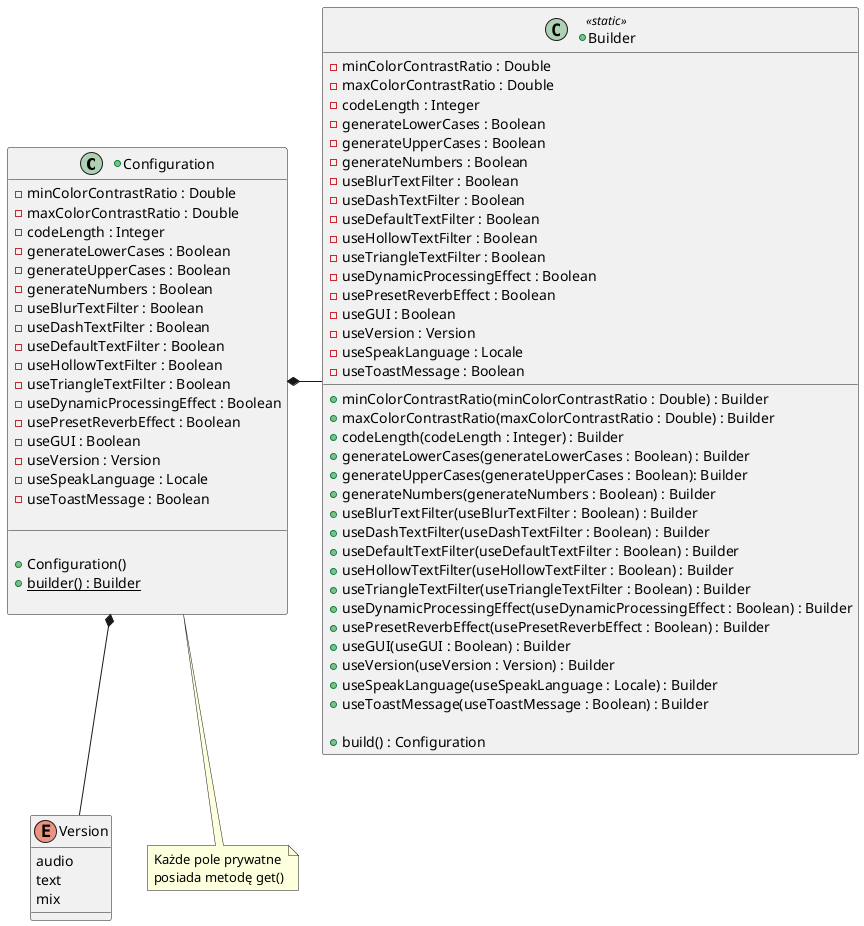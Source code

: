 @startuml

Configuration *-- Version
Configuration *- Builder

+class Configuration{
    -minColorContrastRatio : Double
    -maxColorContrastRatio : Double
    -codeLength : Integer
    -generateLowerCases : Boolean
    -generateUpperCases : Boolean
    -generateNumbers : Boolean
    -useBlurTextFilter : Boolean
    -useDashTextFilter : Boolean
    -useDefaultTextFilter : Boolean
    -useHollowTextFilter : Boolean
    -useTriangleTextFilter : Boolean
    -useDynamicProcessingEffect : Boolean
    -usePresetReverbEffect : Boolean
    -useGUI : Boolean
    -useVersion : Version
    -useSpeakLanguage : Locale
    -useToastMessage : Boolean

    __

    +Configuration()
    +{static}builder() : Builder

}

note bottom: Każde pole prywatne\nposiada metodę get()

+class Builder <<static>>{

    -minColorContrastRatio : Double
    -maxColorContrastRatio : Double
    -codeLength : Integer
    -generateLowerCases : Boolean
    -generateUpperCases : Boolean
    -generateNumbers : Boolean
    -useBlurTextFilter : Boolean
    -useDashTextFilter : Boolean
    -useDefaultTextFilter : Boolean
    -useHollowTextFilter : Boolean
    -useTriangleTextFilter : Boolean
    -useDynamicProcessingEffect : Boolean
    -usePresetReverbEffect : Boolean
    -useGUI : Boolean
    -useVersion : Version
    -useSpeakLanguage : Locale
    -useToastMessage : Boolean


    +minColorContrastRatio(minColorContrastRatio : Double) : Builder
    +maxColorContrastRatio(maxColorContrastRatio : Double) : Builder
    +codeLength(codeLength : Integer) : Builder
    +generateLowerCases(generateLowerCases : Boolean) : Builder
    +generateUpperCases(generateUpperCases : Boolean): Builder
    +generateNumbers(generateNumbers : Boolean) : Builder
    +useBlurTextFilter(useBlurTextFilter : Boolean) : Builder
    +useDashTextFilter(useDashTextFilter : Boolean) : Builder
    +useDefaultTextFilter(useDefaultTextFilter : Boolean) : Builder
    +useHollowTextFilter(useHollowTextFilter : Boolean) : Builder
    +useTriangleTextFilter(useTriangleTextFilter : Boolean) : Builder
    +useDynamicProcessingEffect(useDynamicProcessingEffect : Boolean) : Builder
    +usePresetReverbEffect(usePresetReverbEffect : Boolean) : Builder
    +useGUI(useGUI : Boolean) : Builder
    +useVersion(useVersion : Version) : Builder
    +useSpeakLanguage(useSpeakLanguage : Locale) : Builder
    +useToastMessage(useToastMessage : Boolean) : Builder

    +build() : Configuration
}

enum Version{
audio
text
mix
}



@enduml